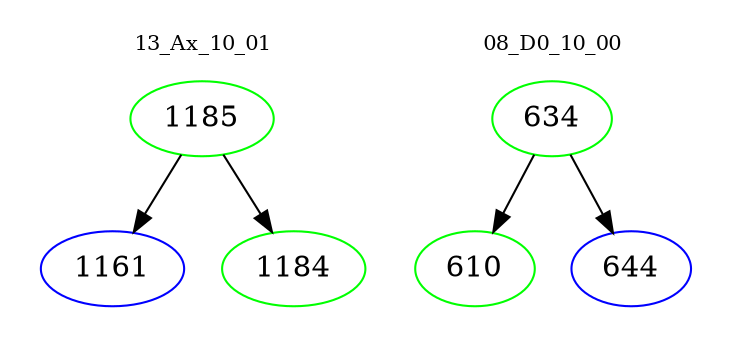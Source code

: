 digraph{
subgraph cluster_0 {
color = white
label = "13_Ax_10_01";
fontsize=10;
T0_1185 [label="1185", color="green"]
T0_1185 -> T0_1161 [color="black"]
T0_1161 [label="1161", color="blue"]
T0_1185 -> T0_1184 [color="black"]
T0_1184 [label="1184", color="green"]
}
subgraph cluster_1 {
color = white
label = "08_D0_10_00";
fontsize=10;
T1_634 [label="634", color="green"]
T1_634 -> T1_610 [color="black"]
T1_610 [label="610", color="green"]
T1_634 -> T1_644 [color="black"]
T1_644 [label="644", color="blue"]
}
}
